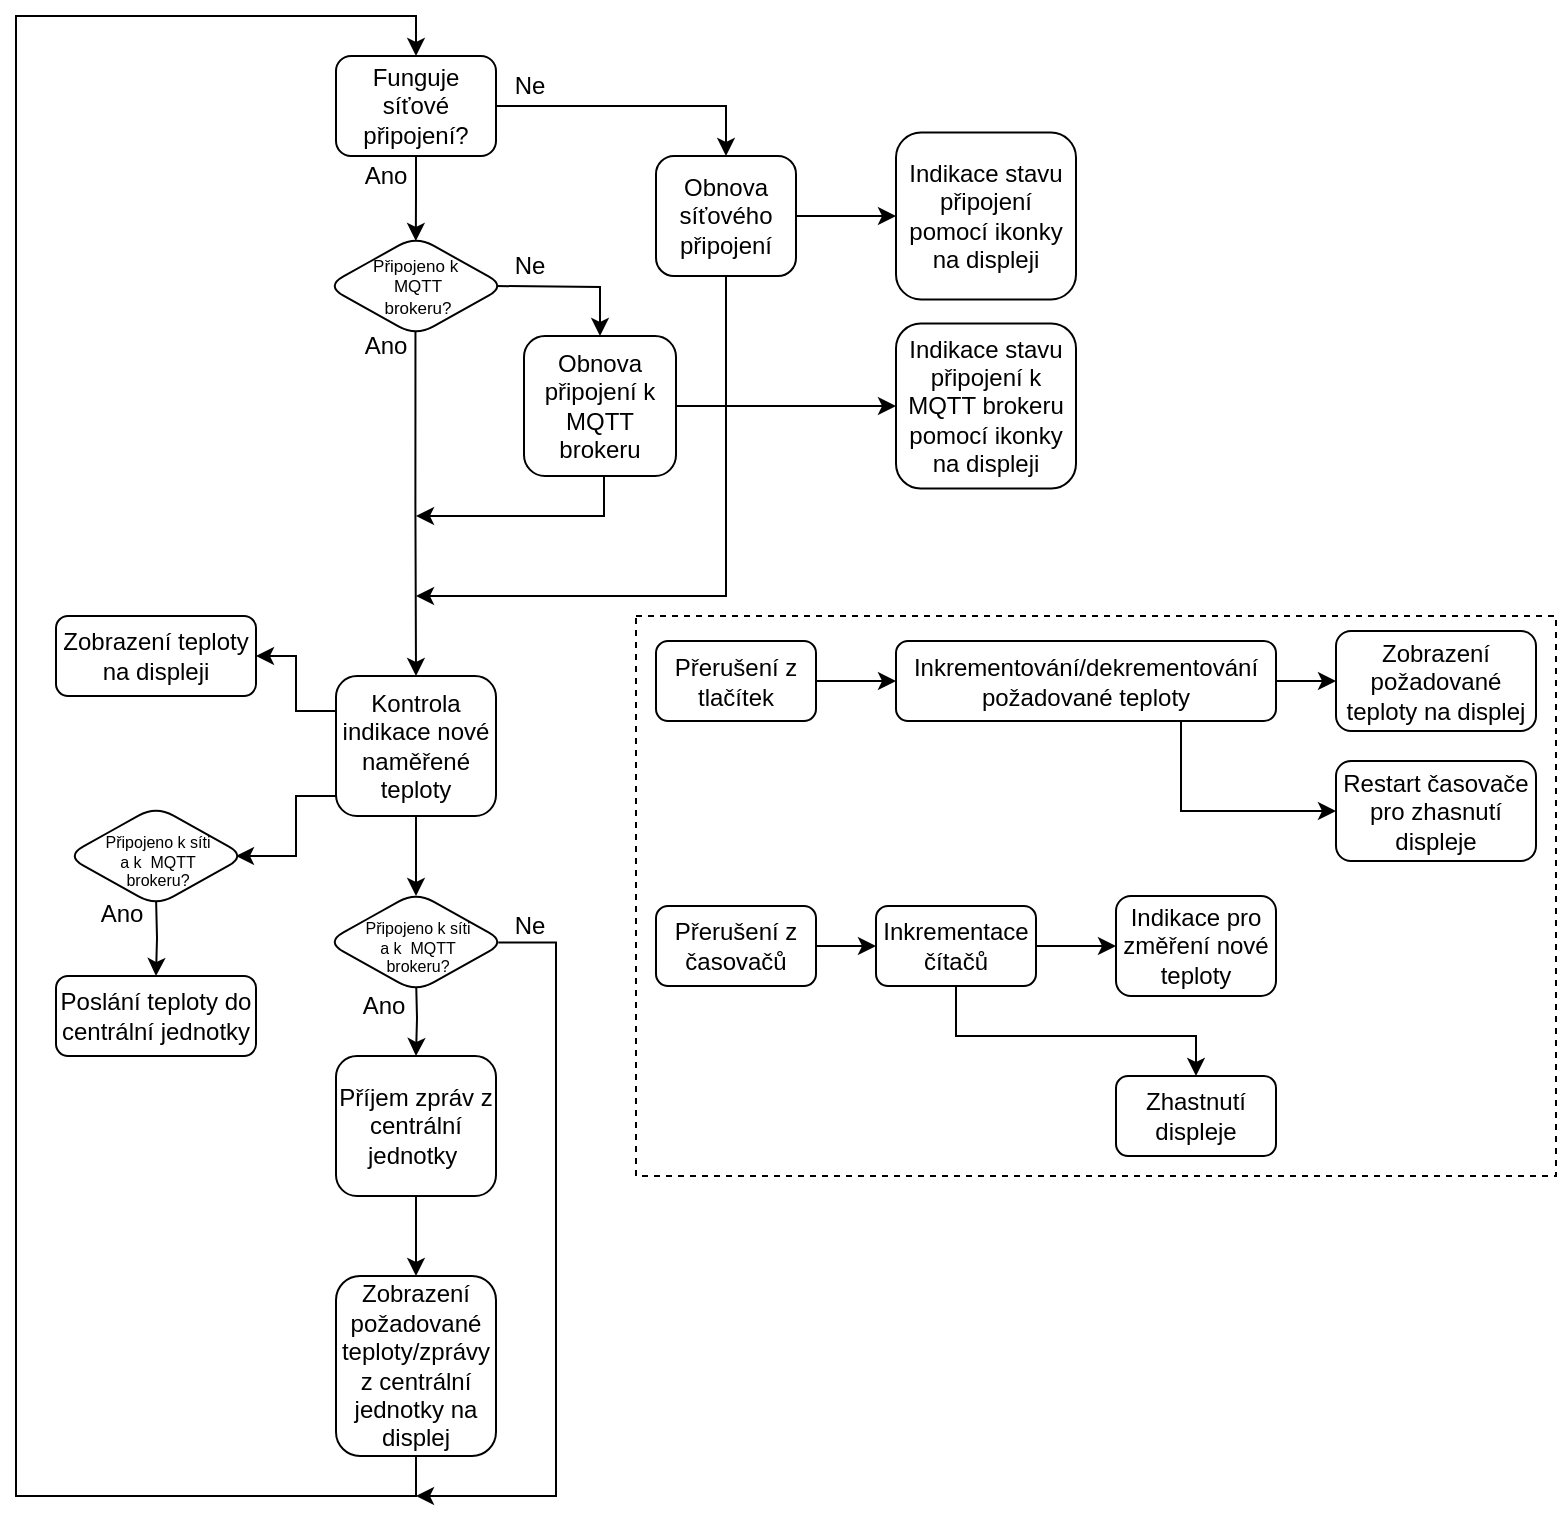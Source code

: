 <mxfile version="14.9.5" type="device"><diagram id="jtgNG-GTnwnh7ullq3D3" name="Page-1"><mxGraphModel dx="1422" dy="705" grid="1" gridSize="10" guides="1" tooltips="1" connect="1" arrows="1" fold="1" page="1" pageScale="1" pageWidth="827" pageHeight="1169" math="0" shadow="0"><root><mxCell id="0"/><mxCell id="1" parent="0"/><mxCell id="ptz8gb98gyFhh7kHsbIB-1" value="" style="rounded=0;whiteSpace=wrap;html=1;fillColor=none;dashed=1;" vertex="1" parent="1"><mxGeometry x="390" y="700" width="460" height="280" as="geometry"/></mxCell><mxCell id="SqXMrb1ZzNRvuUAkv29c-56" style="edgeStyle=orthogonalEdgeStyle;rounded=0;orthogonalLoop=1;jettySize=auto;html=1;exitX=0.5;exitY=1;exitDx=0;exitDy=0;entryX=0.5;entryY=0;entryDx=0;entryDy=0;" parent="1" source="SqXMrb1ZzNRvuUAkv29c-53" target="SqXMrb1ZzNRvuUAkv29c-10" edge="1"><mxGeometry relative="1" as="geometry"><Array as="points"><mxPoint x="550" y="910"/><mxPoint x="670" y="910"/></Array></mxGeometry></mxCell><mxCell id="SqXMrb1ZzNRvuUAkv29c-1" value="Indikace pro změření nové teploty" style="whiteSpace=wrap;html=1;gradientDirection=west;rounded=1;" parent="1" vertex="1"><mxGeometry x="630" y="840" width="80" height="50" as="geometry"/></mxCell><mxCell id="SqXMrb1ZzNRvuUAkv29c-8" style="edgeStyle=orthogonalEdgeStyle;rounded=0;orthogonalLoop=1;jettySize=auto;html=1;exitX=1;exitY=0.5;exitDx=0;exitDy=0;entryX=0;entryY=0.5;entryDx=0;entryDy=0;" parent="1" source="SqXMrb1ZzNRvuUAkv29c-2" target="SqXMrb1ZzNRvuUAkv29c-7" edge="1"><mxGeometry relative="1" as="geometry"/></mxCell><mxCell id="SqXMrb1ZzNRvuUAkv29c-2" value="Přerušení z tlačítek" style="whiteSpace=wrap;html=1;rounded=1;" parent="1" vertex="1"><mxGeometry x="400" y="712.5" width="80" height="40" as="geometry"/></mxCell><mxCell id="SqXMrb1ZzNRvuUAkv29c-54" style="edgeStyle=orthogonalEdgeStyle;rounded=0;orthogonalLoop=1;jettySize=auto;html=1;exitX=1;exitY=0.5;exitDx=0;exitDy=0;entryX=0;entryY=0.5;entryDx=0;entryDy=0;" parent="1" source="SqXMrb1ZzNRvuUAkv29c-3" target="SqXMrb1ZzNRvuUAkv29c-53" edge="1"><mxGeometry relative="1" as="geometry"/></mxCell><mxCell id="SqXMrb1ZzNRvuUAkv29c-3" value="Přerušení z časovačů" style="whiteSpace=wrap;html=1;rounded=1;shadow=0;sketch=0;" parent="1" vertex="1"><mxGeometry x="400" y="845" width="80" height="40" as="geometry"/></mxCell><mxCell id="SqXMrb1ZzNRvuUAkv29c-28" style="edgeStyle=orthogonalEdgeStyle;rounded=0;orthogonalLoop=1;jettySize=auto;html=1;exitX=1;exitY=0.5;exitDx=0;exitDy=0;entryX=0;entryY=0.5;entryDx=0;entryDy=0;" parent="1" source="SqXMrb1ZzNRvuUAkv29c-7" target="SqXMrb1ZzNRvuUAkv29c-27" edge="1"><mxGeometry relative="1" as="geometry"><mxPoint x="730" y="732.5" as="targetPoint"/></mxGeometry></mxCell><mxCell id="SqXMrb1ZzNRvuUAkv29c-31" style="edgeStyle=orthogonalEdgeStyle;rounded=0;orthogonalLoop=1;jettySize=auto;html=1;exitX=0.75;exitY=1;exitDx=0;exitDy=0;entryX=0;entryY=0.5;entryDx=0;entryDy=0;" parent="1" source="SqXMrb1ZzNRvuUAkv29c-7" target="SqXMrb1ZzNRvuUAkv29c-29" edge="1"><mxGeometry relative="1" as="geometry"><Array as="points"><mxPoint x="663" y="797.5"/></Array></mxGeometry></mxCell><mxCell id="SqXMrb1ZzNRvuUAkv29c-7" value="Inkrementování/dekrementování požadované teploty" style="whiteSpace=wrap;html=1;rounded=1;" parent="1" vertex="1"><mxGeometry x="520" y="712.5" width="190" height="40" as="geometry"/></mxCell><mxCell id="SqXMrb1ZzNRvuUAkv29c-10" value="Zhastnutí displeje" style="whiteSpace=wrap;html=1;gradientDirection=west;rounded=1;" parent="1" vertex="1"><mxGeometry x="630" y="930" width="80" height="40" as="geometry"/></mxCell><mxCell id="SqXMrb1ZzNRvuUAkv29c-40" style="edgeStyle=orthogonalEdgeStyle;rounded=0;orthogonalLoop=1;jettySize=auto;html=1;exitX=0.5;exitY=1;exitDx=0;exitDy=0;entryX=0.499;entryY=0.05;entryDx=0;entryDy=0;entryPerimeter=0;" parent="1" source="SqXMrb1ZzNRvuUAkv29c-12" target="SqXMrb1ZzNRvuUAkv29c-84" edge="1"><mxGeometry relative="1" as="geometry"><mxPoint x="280" y="510" as="targetPoint"/><Array as="points"/></mxGeometry></mxCell><mxCell id="SqXMrb1ZzNRvuUAkv29c-42" style="edgeStyle=orthogonalEdgeStyle;rounded=0;orthogonalLoop=1;jettySize=auto;html=1;exitX=1;exitY=0.5;exitDx=0;exitDy=0;entryX=0.5;entryY=0;entryDx=0;entryDy=0;" parent="1" source="SqXMrb1ZzNRvuUAkv29c-12" target="SqXMrb1ZzNRvuUAkv29c-41" edge="1"><mxGeometry relative="1" as="geometry"/></mxCell><mxCell id="SqXMrb1ZzNRvuUAkv29c-12" value="Funguje síťové připojení?" style="whiteSpace=wrap;html=1;rounded=1;shadow=0;sketch=0;" parent="1" vertex="1"><mxGeometry x="240" y="420" width="80" height="50" as="geometry"/></mxCell><mxCell id="SqXMrb1ZzNRvuUAkv29c-49" style="edgeStyle=orthogonalEdgeStyle;rounded=0;orthogonalLoop=1;jettySize=auto;html=1;exitX=1;exitY=0.5;exitDx=0;exitDy=0;entryX=0.5;entryY=0;entryDx=0;entryDy=0;" parent="1" target="SqXMrb1ZzNRvuUAkv29c-48" edge="1"><mxGeometry relative="1" as="geometry"><mxPoint x="320" y="535" as="sourcePoint"/></mxGeometry></mxCell><mxCell id="SqXMrb1ZzNRvuUAkv29c-64" style="edgeStyle=orthogonalEdgeStyle;rounded=0;orthogonalLoop=1;jettySize=auto;html=1;entryX=0.5;entryY=0;entryDx=0;entryDy=0;exitX=0.497;exitY=0.946;exitDx=0;exitDy=0;exitPerimeter=0;" parent="1" source="SqXMrb1ZzNRvuUAkv29c-84" target="SqXMrb1ZzNRvuUAkv29c-35" edge="1"><mxGeometry relative="1" as="geometry"><mxPoint x="280" y="560" as="sourcePoint"/></mxGeometry></mxCell><mxCell id="SqXMrb1ZzNRvuUAkv29c-72" style="edgeStyle=orthogonalEdgeStyle;rounded=0;orthogonalLoop=1;jettySize=auto;html=1;entryX=0.5;entryY=0;entryDx=0;entryDy=0;" parent="1" source="SqXMrb1ZzNRvuUAkv29c-20" target="SqXMrb1ZzNRvuUAkv29c-32" edge="1"><mxGeometry relative="1" as="geometry"/></mxCell><mxCell id="SqXMrb1ZzNRvuUAkv29c-20" value="Příjem zpráv z centrální jednotky&amp;nbsp;" style="whiteSpace=wrap;html=1;rounded=1;shadow=0;sketch=0;" parent="1" vertex="1"><mxGeometry x="240" y="920" width="80" height="70" as="geometry"/></mxCell><mxCell id="SqXMrb1ZzNRvuUAkv29c-27" value="&lt;span&gt;Zobrazení požadované teploty na displej&lt;/span&gt;" style="rounded=1;whiteSpace=wrap;html=1;shadow=0;sketch=0;gradientColor=none;gradientDirection=west;" parent="1" vertex="1"><mxGeometry x="740" y="707.5" width="100" height="50" as="geometry"/></mxCell><mxCell id="SqXMrb1ZzNRvuUAkv29c-29" value="&lt;span&gt;Restart časovače pro zhasnutí displeje&lt;/span&gt;" style="rounded=1;whiteSpace=wrap;html=1;shadow=0;sketch=0;gradientColor=none;gradientDirection=west;" parent="1" vertex="1"><mxGeometry x="740" y="772.5" width="100" height="50" as="geometry"/></mxCell><mxCell id="SqXMrb1ZzNRvuUAkv29c-83" style="edgeStyle=orthogonalEdgeStyle;rounded=0;orthogonalLoop=1;jettySize=auto;html=1;entryX=0.5;entryY=0;entryDx=0;entryDy=0;" parent="1" source="SqXMrb1ZzNRvuUAkv29c-32" target="SqXMrb1ZzNRvuUAkv29c-12" edge="1"><mxGeometry relative="1" as="geometry"><mxPoint x="30" y="1130" as="targetPoint"/><Array as="points"><mxPoint x="280" y="1140"/><mxPoint x="80" y="1140"/><mxPoint x="80" y="400"/><mxPoint x="280" y="400"/></Array></mxGeometry></mxCell><mxCell id="SqXMrb1ZzNRvuUAkv29c-32" value="Zobrazení požadované teploty/zprávy z centrální jednotky na displej" style="whiteSpace=wrap;html=1;rounded=1;shadow=0;sketch=0;" parent="1" vertex="1"><mxGeometry x="240" y="1030" width="80" height="90" as="geometry"/></mxCell><mxCell id="SqXMrb1ZzNRvuUAkv29c-37" style="edgeStyle=orthogonalEdgeStyle;rounded=0;orthogonalLoop=1;jettySize=auto;html=1;entryX=1;entryY=0.5;entryDx=0;entryDy=0;exitX=0;exitY=0.25;exitDx=0;exitDy=0;" parent="1" source="SqXMrb1ZzNRvuUAkv29c-35" target="SqXMrb1ZzNRvuUAkv29c-36" edge="1"><mxGeometry relative="1" as="geometry"><Array as="points"><mxPoint x="220" y="748"/><mxPoint x="220" y="720"/></Array></mxGeometry></mxCell><mxCell id="SqXMrb1ZzNRvuUAkv29c-70" style="edgeStyle=orthogonalEdgeStyle;rounded=0;orthogonalLoop=1;jettySize=auto;html=1;exitX=0.5;exitY=1;exitDx=0;exitDy=0;entryX=0.5;entryY=0;entryDx=0;entryDy=0;" parent="1" source="SqXMrb1ZzNRvuUAkv29c-35" edge="1"><mxGeometry relative="1" as="geometry"><mxPoint x="280" y="840" as="targetPoint"/></mxGeometry></mxCell><mxCell id="SqXMrb1ZzNRvuUAkv29c-75" style="edgeStyle=orthogonalEdgeStyle;rounded=0;orthogonalLoop=1;jettySize=auto;html=1;exitX=0;exitY=0.75;exitDx=0;exitDy=0;" parent="1" source="SqXMrb1ZzNRvuUAkv29c-35" edge="1"><mxGeometry relative="1" as="geometry"><mxPoint x="190" y="820" as="targetPoint"/><Array as="points"><mxPoint x="240" y="790"/><mxPoint x="220" y="790"/><mxPoint x="220" y="820"/></Array></mxGeometry></mxCell><mxCell id="SqXMrb1ZzNRvuUAkv29c-35" value="Kontrola indikace nové naměřené teploty" style="whiteSpace=wrap;html=1;rounded=1;shadow=0;sketch=0;" parent="1" vertex="1"><mxGeometry x="240" y="730" width="80" height="70" as="geometry"/></mxCell><mxCell id="SqXMrb1ZzNRvuUAkv29c-36" value="&lt;span&gt;Zobrazení teploty na displeji&lt;/span&gt;" style="rounded=1;whiteSpace=wrap;html=1;shadow=0;sketch=0;gradientColor=none;gradientDirection=west;" parent="1" vertex="1"><mxGeometry x="100" y="700" width="100" height="40" as="geometry"/></mxCell><mxCell id="SqXMrb1ZzNRvuUAkv29c-38" value="&lt;span&gt;Poslání teploty do centrální jednotky&lt;/span&gt;" style="rounded=1;whiteSpace=wrap;html=1;shadow=0;sketch=0;gradientColor=none;gradientDirection=west;" parent="1" vertex="1"><mxGeometry x="100" y="880" width="100" height="40" as="geometry"/></mxCell><mxCell id="SqXMrb1ZzNRvuUAkv29c-43" style="edgeStyle=orthogonalEdgeStyle;rounded=0;orthogonalLoop=1;jettySize=auto;html=1;exitX=0.5;exitY=1;exitDx=0;exitDy=0;" parent="1" source="SqXMrb1ZzNRvuUAkv29c-41" edge="1"><mxGeometry relative="1" as="geometry"><mxPoint x="280" y="690" as="targetPoint"/><Array as="points"><mxPoint x="430" y="690"/><mxPoint x="280" y="690"/></Array></mxGeometry></mxCell><mxCell id="SqXMrb1ZzNRvuUAkv29c-62" style="edgeStyle=orthogonalEdgeStyle;rounded=0;orthogonalLoop=1;jettySize=auto;html=1;entryX=0;entryY=0.5;entryDx=0;entryDy=0;" parent="1" source="SqXMrb1ZzNRvuUAkv29c-41" target="SqXMrb1ZzNRvuUAkv29c-51" edge="1"><mxGeometry relative="1" as="geometry"/></mxCell><mxCell id="SqXMrb1ZzNRvuUAkv29c-41" value="Obnova síťového připojení" style="whiteSpace=wrap;html=1;rounded=1;shadow=0;sketch=0;" parent="1" vertex="1"><mxGeometry x="400" y="470" width="70" height="60" as="geometry"/></mxCell><mxCell id="SqXMrb1ZzNRvuUAkv29c-50" style="edgeStyle=orthogonalEdgeStyle;rounded=0;orthogonalLoop=1;jettySize=auto;html=1;exitX=0.5;exitY=1;exitDx=0;exitDy=0;" parent="1" source="SqXMrb1ZzNRvuUAkv29c-48" edge="1"><mxGeometry relative="1" as="geometry"><mxPoint x="280" y="650" as="targetPoint"/><Array as="points"><mxPoint x="374" y="650"/></Array></mxGeometry></mxCell><mxCell id="SqXMrb1ZzNRvuUAkv29c-63" style="edgeStyle=orthogonalEdgeStyle;rounded=0;orthogonalLoop=1;jettySize=auto;html=1;exitX=1;exitY=0.5;exitDx=0;exitDy=0;entryX=0;entryY=0.5;entryDx=0;entryDy=0;" parent="1" source="SqXMrb1ZzNRvuUAkv29c-48" target="SqXMrb1ZzNRvuUAkv29c-52" edge="1"><mxGeometry relative="1" as="geometry"/></mxCell><mxCell id="SqXMrb1ZzNRvuUAkv29c-48" value="Obnova připojení k MQTT brokeru" style="whiteSpace=wrap;html=1;rounded=1;shadow=0;sketch=0;" parent="1" vertex="1"><mxGeometry x="334" y="560" width="76" height="70" as="geometry"/></mxCell><mxCell id="SqXMrb1ZzNRvuUAkv29c-51" value="Indikace stavu připojení pomocí ikonky na displeji" style="whiteSpace=wrap;html=1;rounded=1;shadow=0;sketch=0;" parent="1" vertex="1"><mxGeometry x="520" y="458.25" width="90" height="83.5" as="geometry"/></mxCell><mxCell id="SqXMrb1ZzNRvuUAkv29c-52" value="Indikace stavu připojení k MQTT brokeru pomocí ikonky na displeji" style="whiteSpace=wrap;html=1;rounded=1;shadow=0;sketch=0;" parent="1" vertex="1"><mxGeometry x="520" y="553.75" width="90" height="82.5" as="geometry"/></mxCell><mxCell id="SqXMrb1ZzNRvuUAkv29c-55" style="edgeStyle=orthogonalEdgeStyle;rounded=0;orthogonalLoop=1;jettySize=auto;html=1;exitX=1;exitY=0.5;exitDx=0;exitDy=0;entryX=0;entryY=0.5;entryDx=0;entryDy=0;" parent="1" source="SqXMrb1ZzNRvuUAkv29c-53" target="SqXMrb1ZzNRvuUAkv29c-1" edge="1"><mxGeometry relative="1" as="geometry"/></mxCell><mxCell id="SqXMrb1ZzNRvuUAkv29c-53" value="Inkrementace čítačů" style="whiteSpace=wrap;html=1;rounded=1;shadow=0;sketch=0;" parent="1" vertex="1"><mxGeometry x="510" y="845" width="80" height="40" as="geometry"/></mxCell><mxCell id="SqXMrb1ZzNRvuUAkv29c-58" value="Ano" style="text;html=1;strokeColor=none;fillColor=none;align=center;verticalAlign=middle;whiteSpace=wrap;rounded=0;shadow=0;sketch=0;" parent="1" vertex="1"><mxGeometry x="245" y="470" width="40" height="20" as="geometry"/></mxCell><mxCell id="SqXMrb1ZzNRvuUAkv29c-59" value="Ne" style="text;html=1;strokeColor=none;fillColor=none;align=center;verticalAlign=middle;whiteSpace=wrap;rounded=0;shadow=0;sketch=0;" parent="1" vertex="1"><mxGeometry x="317" y="515" width="40" height="20" as="geometry"/></mxCell><mxCell id="SqXMrb1ZzNRvuUAkv29c-60" value="Ano" style="text;html=1;strokeColor=none;fillColor=none;align=center;verticalAlign=middle;whiteSpace=wrap;rounded=0;shadow=0;sketch=0;" parent="1" vertex="1"><mxGeometry x="245" y="555" width="40" height="20" as="geometry"/></mxCell><mxCell id="SqXMrb1ZzNRvuUAkv29c-61" value="Ne" style="text;html=1;strokeColor=none;fillColor=none;align=center;verticalAlign=middle;whiteSpace=wrap;rounded=0;shadow=0;sketch=0;" parent="1" vertex="1"><mxGeometry x="317" y="425" width="40" height="20" as="geometry"/></mxCell><mxCell id="SqXMrb1ZzNRvuUAkv29c-76" style="edgeStyle=orthogonalEdgeStyle;rounded=0;orthogonalLoop=1;jettySize=auto;html=1;exitX=0.5;exitY=1;exitDx=0;exitDy=0;entryX=0.5;entryY=0;entryDx=0;entryDy=0;" parent="1" target="SqXMrb1ZzNRvuUAkv29c-38" edge="1"><mxGeometry relative="1" as="geometry"><mxPoint x="150" y="840" as="sourcePoint"/></mxGeometry></mxCell><mxCell id="SqXMrb1ZzNRvuUAkv29c-71" style="edgeStyle=orthogonalEdgeStyle;rounded=0;orthogonalLoop=1;jettySize=auto;html=1;exitX=0.5;exitY=1;exitDx=0;exitDy=0;entryX=0.5;entryY=0;entryDx=0;entryDy=0;" parent="1" target="SqXMrb1ZzNRvuUAkv29c-20" edge="1"><mxGeometry relative="1" as="geometry"><mxPoint x="280" y="880" as="sourcePoint"/></mxGeometry></mxCell><mxCell id="SqXMrb1ZzNRvuUAkv29c-73" style="edgeStyle=orthogonalEdgeStyle;rounded=0;orthogonalLoop=1;jettySize=auto;html=1;exitX=0.957;exitY=0.505;exitDx=0;exitDy=0;exitPerimeter=0;" parent="1" source="SqXMrb1ZzNRvuUAkv29c-89" edge="1"><mxGeometry relative="1" as="geometry"><mxPoint x="330" y="860" as="sourcePoint"/><mxPoint x="280" y="1140" as="targetPoint"/><Array as="points"><mxPoint x="350" y="863"/><mxPoint x="350" y="1140"/></Array></mxGeometry></mxCell><mxCell id="SqXMrb1ZzNRvuUAkv29c-77" value="Ano" style="text;html=1;strokeColor=none;fillColor=none;align=center;verticalAlign=middle;whiteSpace=wrap;rounded=0;shadow=0;sketch=0;" parent="1" vertex="1"><mxGeometry x="244" y="885" width="40" height="20" as="geometry"/></mxCell><mxCell id="SqXMrb1ZzNRvuUAkv29c-78" value="Ne" style="text;html=1;strokeColor=none;fillColor=none;align=center;verticalAlign=middle;whiteSpace=wrap;rounded=0;shadow=0;sketch=0;" parent="1" vertex="1"><mxGeometry x="317" y="845" width="40" height="20" as="geometry"/></mxCell><mxCell id="SqXMrb1ZzNRvuUAkv29c-79" value="Ano" style="text;html=1;strokeColor=none;fillColor=none;align=center;verticalAlign=middle;whiteSpace=wrap;rounded=0;shadow=0;sketch=0;" parent="1" vertex="1"><mxGeometry x="113" y="839" width="40" height="20" as="geometry"/></mxCell><mxCell id="SqXMrb1ZzNRvuUAkv29c-87" value="" style="group" parent="1" vertex="1" connectable="0"><mxGeometry x="235" y="510" width="90" height="50" as="geometry"/></mxCell><mxCell id="SqXMrb1ZzNRvuUAkv29c-84" value="" style="rhombus;whiteSpace=wrap;html=1;rounded=1;shadow=0;sketch=0;gradientColor=none;gradientDirection=west;align=center;verticalAlign=middle;fontSize=8;labelPosition=center;verticalLabelPosition=middle;" parent="SqXMrb1ZzNRvuUAkv29c-87" vertex="1"><mxGeometry width="90" height="50" as="geometry"/></mxCell><mxCell id="SqXMrb1ZzNRvuUAkv29c-86" value="&lt;font style=&quot;font-size: 8.5px&quot;&gt;Připojeno k&amp;nbsp; MQTT brokeru?&lt;/font&gt;" style="text;html=1;strokeColor=none;fillColor=none;align=center;verticalAlign=middle;whiteSpace=wrap;rounded=0;shadow=0;sketch=0;fontSize=7;" parent="SqXMrb1ZzNRvuUAkv29c-87" vertex="1"><mxGeometry x="16" y="7.5" width="60" height="35" as="geometry"/></mxCell><mxCell id="SqXMrb1ZzNRvuUAkv29c-88" value="" style="group" parent="1" vertex="1" connectable="0"><mxGeometry x="235" y="838" width="90" height="50" as="geometry"/></mxCell><mxCell id="SqXMrb1ZzNRvuUAkv29c-89" value="" style="rhombus;whiteSpace=wrap;html=1;rounded=1;shadow=0;sketch=0;gradientColor=none;gradientDirection=west;align=center;verticalAlign=middle;fontSize=8;labelPosition=center;verticalLabelPosition=middle;" parent="SqXMrb1ZzNRvuUAkv29c-88" vertex="1"><mxGeometry width="90" height="50" as="geometry"/></mxCell><mxCell id="SqXMrb1ZzNRvuUAkv29c-90" value="&lt;font style=&quot;font-size: 8px&quot;&gt;Připojeno k síti a k&amp;nbsp; MQTT brokeru?&lt;/font&gt;" style="text;html=1;strokeColor=none;fillColor=none;align=center;verticalAlign=middle;whiteSpace=wrap;rounded=0;shadow=0;sketch=0;fontSize=7;" parent="SqXMrb1ZzNRvuUAkv29c-88" vertex="1"><mxGeometry x="16" y="10.5" width="60" height="35" as="geometry"/></mxCell><mxCell id="SqXMrb1ZzNRvuUAkv29c-91" value="" style="group" parent="1" vertex="1" connectable="0"><mxGeometry x="105" y="795" width="90" height="50" as="geometry"/></mxCell><mxCell id="SqXMrb1ZzNRvuUAkv29c-92" value="" style="rhombus;whiteSpace=wrap;html=1;rounded=1;shadow=0;sketch=0;gradientColor=none;gradientDirection=west;align=center;verticalAlign=middle;fontSize=8;labelPosition=center;verticalLabelPosition=middle;" parent="SqXMrb1ZzNRvuUAkv29c-91" vertex="1"><mxGeometry width="90" height="50" as="geometry"/></mxCell><mxCell id="SqXMrb1ZzNRvuUAkv29c-93" value="&lt;font style=&quot;font-size: 8px&quot;&gt;Připojeno k síti a k&amp;nbsp; MQTT brokeru?&lt;/font&gt;" style="text;html=1;strokeColor=none;fillColor=none;align=center;verticalAlign=middle;whiteSpace=wrap;rounded=0;shadow=0;sketch=0;fontSize=7;" parent="SqXMrb1ZzNRvuUAkv29c-91" vertex="1"><mxGeometry x="16" y="10.5" width="60" height="35" as="geometry"/></mxCell></root></mxGraphModel></diagram></mxfile>